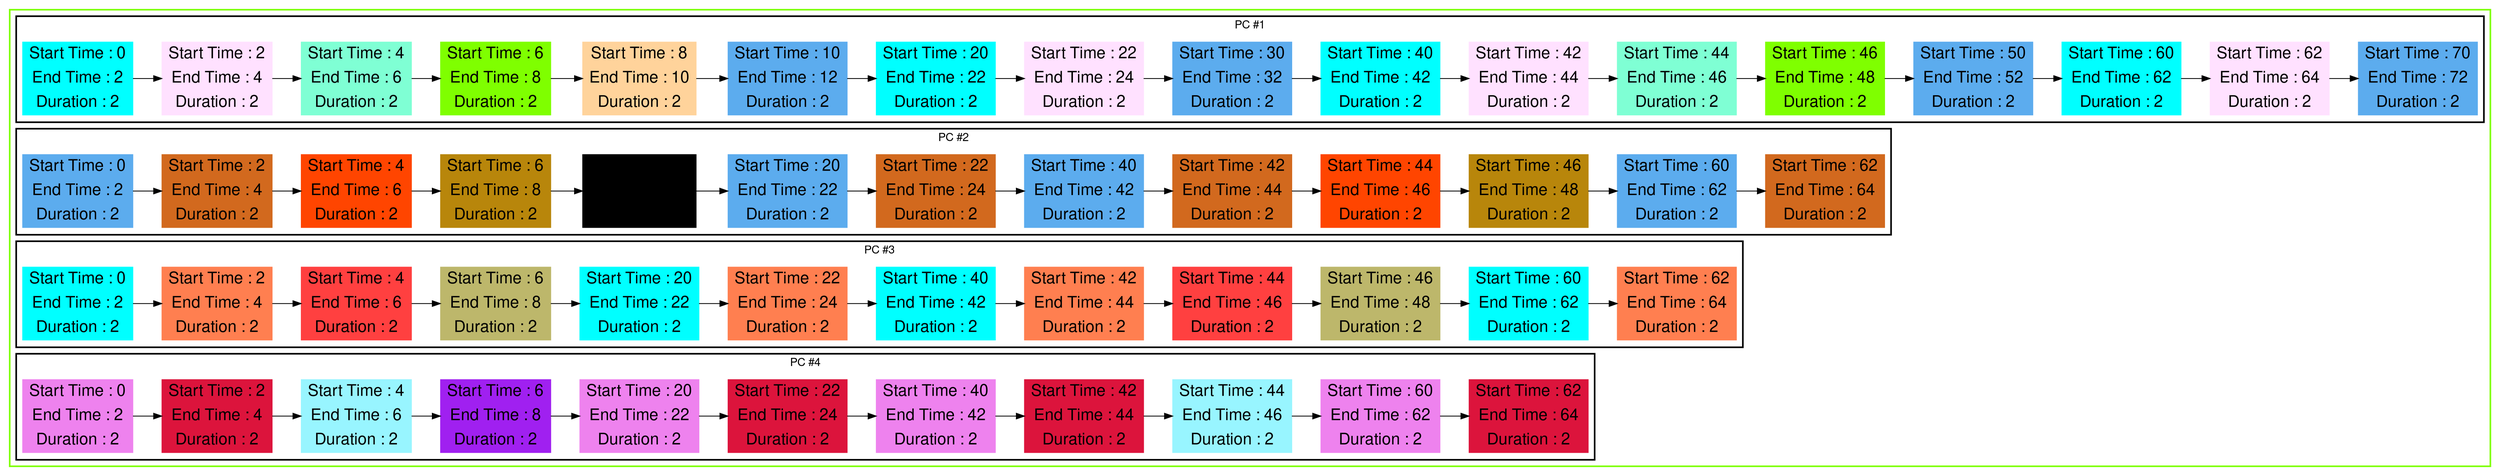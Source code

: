 digraph G {

fontname="Helvetica,Arial,sans-serif"
node [fontname="Helvetica,Arial,sans-serif"]
edge [fontname="Helvetica,Arial,sans-serif"]
graph [rankdir = "LR"];
node [fontsize = "20" shape = "ellipse"];

    subgraph cluster_Mod_0{
        color =chartreuse
        style = bold
        subgraph cluster_0{
           node [style=filled]
           color = black


            "node45" [
               label = "Start Time : 0 | End Time : 2 | Duration : 2"
               shape = "record"
               color = cyan
            ]

            "node17" [
               label = "Start Time : 2 | End Time : 4 | Duration : 2"
               shape = "record"
               color = thistle1
            ]

            "node12" [
               label = "Start Time : 4 | End Time : 6 | Duration : 2"
               shape = "record"
               color = aquamarine
            ]

            "node30" [
               label = "Start Time : 6 | End Time : 8 | Duration : 2"
               shape = "record"
               color = chartreuse
            ]

            "node27" [
               label = "Start Time : 8 | End Time : 10 | Duration : 2"
               shape = "record"
               color = burlywood1
            ]

            "node1" [
               label = "Start Time : 10 | End Time : 12 | Duration : 2"
               shape = "record"
               color = steelblue2
            ]

            "node46" [
               label = "Start Time : 20 | End Time : 22 | Duration : 2"
               shape = "record"
               color = cyan
            ]

            "node18" [
               label = "Start Time : 22 | End Time : 24 | Duration : 2"
               shape = "record"
               color = thistle1
            ]

            "node3" [
               label = "Start Time : 30 | End Time : 32 | Duration : 2"
               shape = "record"
               color = steelblue2
            ]

            "node47" [
               label = "Start Time : 40 | End Time : 42 | Duration : 2"
               shape = "record"
               color = cyan
            ]

            "node19" [
               label = "Start Time : 42 | End Time : 44 | Duration : 2"
               shape = "record"
               color = thistle1
            ]

            "node13" [
               label = "Start Time : 44 | End Time : 46 | Duration : 2"
               shape = "record"
               color = aquamarine
            ]

            "node31" [
               label = "Start Time : 46 | End Time : 48 | Duration : 2"
               shape = "record"
               color = chartreuse
            ]

            "node5" [
               label = "Start Time : 50 | End Time : 52 | Duration : 2"
               shape = "record"
               color = steelblue2
            ]

            "node48" [
               label = "Start Time : 60 | End Time : 62 | Duration : 2"
               shape = "record"
               color = cyan
            ]

            "node20" [
               label = "Start Time : 62 | End Time : 64 | Duration : 2"
               shape = "record"
               color = thistle1
            ]

            "node7" [
               label = "Start Time : 70 | End Time : 72 | Duration : 2"
               shape = "record"
               color = steelblue2
            ]

            node45 -> node17 -> node12 -> node30 -> node27 -> node1 -> node46 -> node18 -> node3 -> node47 -> node19 -> node13 -> node31 -> node5 -> node48 -> node20 -> node7

            label = "PC #1"

        }
        subgraph cluster_1{
           node [style=filled]
           color = black


            "node0" [
               label = "Start Time : 0 | End Time : 2 | Duration : 2"
               shape = "record"
               color = steelblue2
            ]

            "node32" [
               label = "Start Time : 2 | End Time : 4 | Duration : 2"
               shape = "record"
               color = chocolate
            ]

            "node14" [
               label = "Start Time : 4 | End Time : 6 | Duration : 2"
               shape = "record"
               color = orangered1
            ]

            "node49" [
               label = "Start Time : 6 | End Time : 8 | Duration : 2"
               shape = "record"
               color = darkgoldenrod
            ]

            "node40" [
               label = "Start Time : 8 | End Time : 10 | Duration : 2"
               shape = "record"
               color = cornflower
            ]

            "node2" [
               label = "Start Time : 20 | End Time : 22 | Duration : 2"
               shape = "record"
               color = steelblue2
            ]

            "node33" [
               label = "Start Time : 22 | End Time : 24 | Duration : 2"
               shape = "record"
               color = chocolate
            ]

            "node4" [
               label = "Start Time : 40 | End Time : 42 | Duration : 2"
               shape = "record"
               color = steelblue2
            ]

            "node34" [
               label = "Start Time : 42 | End Time : 44 | Duration : 2"
               shape = "record"
               color = chocolate
            ]

            "node15" [
               label = "Start Time : 44 | End Time : 46 | Duration : 2"
               shape = "record"
               color = orangered1
            ]

            "node50" [
               label = "Start Time : 46 | End Time : 48 | Duration : 2"
               shape = "record"
               color = darkgoldenrod
            ]

            "node6" [
               label = "Start Time : 60 | End Time : 62 | Duration : 2"
               shape = "record"
               color = steelblue2
            ]

            "node35" [
               label = "Start Time : 62 | End Time : 64 | Duration : 2"
               shape = "record"
               color = chocolate
            ]

            node0 -> node32 -> node14 -> node49 -> node40 -> node2 -> node33 -> node4 -> node34 -> node15 -> node50 -> node6 -> node35

            label = "PC #2"

        }
        subgraph cluster_2{
           node [style=filled]
           color = black


            "node8" [
               label = "Start Time : 0 | End Time : 2 | Duration : 2"
               shape = "record"
               color = aqua
            ]

            "node36" [
               label = "Start Time : 2 | End Time : 4 | Duration : 2"
               shape = "record"
               color = coral
            ]

            "node25" [
               label = "Start Time : 4 | End Time : 6 | Duration : 2"
               shape = "record"
               color = brown1
            ]

            "node51" [
               label = "Start Time : 6 | End Time : 8 | Duration : 2"
               shape = "record"
               color = darkkhaki
            ]

            "node9" [
               label = "Start Time : 20 | End Time : 22 | Duration : 2"
               shape = "record"
               color = aqua
            ]

            "node37" [
               label = "Start Time : 22 | End Time : 24 | Duration : 2"
               shape = "record"
               color = coral
            ]

            "node10" [
               label = "Start Time : 40 | End Time : 42 | Duration : 2"
               shape = "record"
               color = aqua
            ]

            "node38" [
               label = "Start Time : 42 | End Time : 44 | Duration : 2"
               shape = "record"
               color = coral
            ]

            "node26" [
               label = "Start Time : 44 | End Time : 46 | Duration : 2"
               shape = "record"
               color = brown1
            ]

            "node52" [
               label = "Start Time : 46 | End Time : 48 | Duration : 2"
               shape = "record"
               color = darkkhaki
            ]

            "node11" [
               label = "Start Time : 60 | End Time : 62 | Duration : 2"
               shape = "record"
               color = aqua
            ]

            "node39" [
               label = "Start Time : 62 | End Time : 64 | Duration : 2"
               shape = "record"
               color = coral
            ]

            node8 -> node36 -> node25 -> node51 -> node9 -> node37 -> node10 -> node38 -> node26 -> node52 -> node11 -> node39

            label = "PC #3"

        }
        subgraph cluster_3{
           node [style=filled]
           color = black


            "node21" [
               label = "Start Time : 0 | End Time : 2 | Duration : 2"
               shape = "record"
               color = violet
            ]

            "node41" [
               label = "Start Time : 2 | End Time : 4 | Duration : 2"
               shape = "record"
               color = crimson
            ]

            "node28" [
               label = "Start Time : 4 | End Time : 6 | Duration : 2"
               shape = "record"
               color = cadetblue1
            ]

            "node16" [
               label = "Start Time : 6 | End Time : 8 | Duration : 2"
               shape = "record"
               color = x11purple
            ]

            "node22" [
               label = "Start Time : 20 | End Time : 22 | Duration : 2"
               shape = "record"
               color = violet
            ]

            "node42" [
               label = "Start Time : 22 | End Time : 24 | Duration : 2"
               shape = "record"
               color = crimson
            ]

            "node23" [
               label = "Start Time : 40 | End Time : 42 | Duration : 2"
               shape = "record"
               color = violet
            ]

            "node43" [
               label = "Start Time : 42 | End Time : 44 | Duration : 2"
               shape = "record"
               color = crimson
            ]

            "node29" [
               label = "Start Time : 44 | End Time : 46 | Duration : 2"
               shape = "record"
               color = cadetblue1
            ]

            "node24" [
               label = "Start Time : 60 | End Time : 62 | Duration : 2"
               shape = "record"
               color = violet
            ]

            "node44" [
               label = "Start Time : 62 | End Time : 64 | Duration : 2"
               shape = "record"
               color = crimson
            ]

            node21 -> node41 -> node28 -> node16 -> node22 -> node42 -> node23 -> node43 -> node29 -> node24 -> node44

            label = "PC #4"

        }
    }




}

